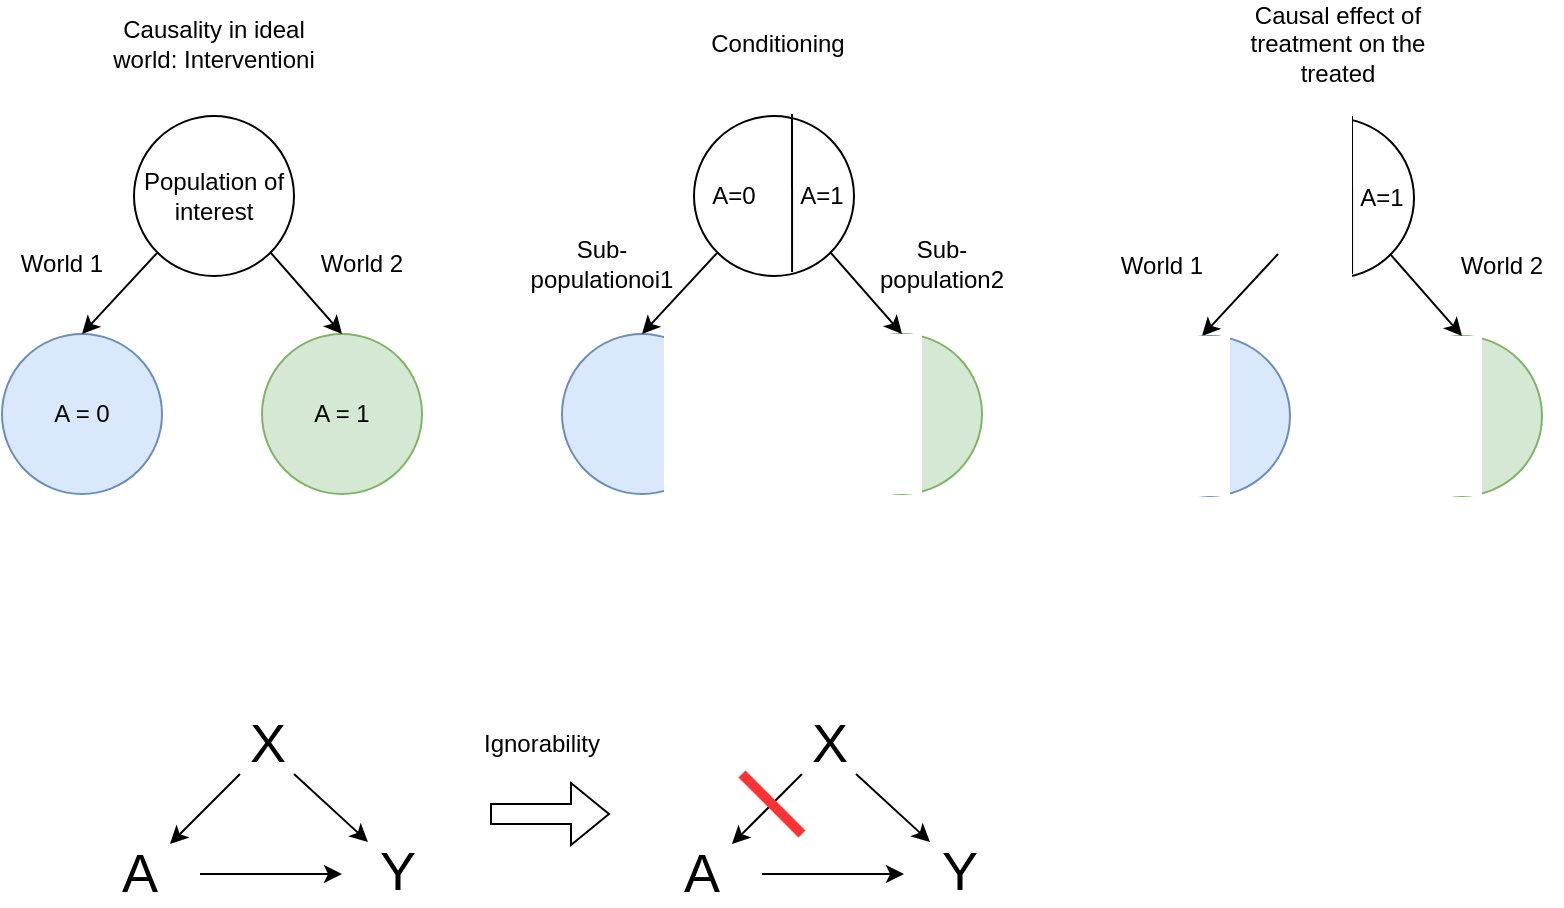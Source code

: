 <mxfile version="21.3.4" type="github">
  <diagram name="Page-1" id="tVXneqzJTudV8k4hFi3x">
    <mxGraphModel dx="643" dy="398" grid="1" gridSize="10" guides="1" tooltips="1" connect="1" arrows="1" fold="1" page="1" pageScale="1" pageWidth="827" pageHeight="1169" math="0" shadow="0">
      <root>
        <mxCell id="0" />
        <mxCell id="1" parent="0" />
        <mxCell id="omYYiKqg7hukLcuBXYqj-1" value="A = 0" style="ellipse;whiteSpace=wrap;html=1;fillColor=#dae8fc;strokeColor=#6c8ebf;" vertex="1" parent="1">
          <mxGeometry x="170" y="170" width="80" height="80" as="geometry" />
        </mxCell>
        <mxCell id="omYYiKqg7hukLcuBXYqj-2" value="A = 1" style="ellipse;whiteSpace=wrap;html=1;fillColor=#d5e8d4;strokeColor=#82b366;" vertex="1" parent="1">
          <mxGeometry x="300" y="170" width="80" height="80" as="geometry" />
        </mxCell>
        <mxCell id="omYYiKqg7hukLcuBXYqj-3" value="Population of interest" style="ellipse;whiteSpace=wrap;html=1;" vertex="1" parent="1">
          <mxGeometry x="236" y="61" width="80" height="80" as="geometry" />
        </mxCell>
        <mxCell id="omYYiKqg7hukLcuBXYqj-4" value="" style="endArrow=classic;html=1;rounded=0;exitX=1;exitY=1;exitDx=0;exitDy=0;entryX=0.5;entryY=0;entryDx=0;entryDy=0;" edge="1" parent="1" source="omYYiKqg7hukLcuBXYqj-3" target="omYYiKqg7hukLcuBXYqj-2">
          <mxGeometry width="50" height="50" relative="1" as="geometry">
            <mxPoint x="390" y="310" as="sourcePoint" />
            <mxPoint x="440" y="260" as="targetPoint" />
          </mxGeometry>
        </mxCell>
        <mxCell id="omYYiKqg7hukLcuBXYqj-5" value="" style="endArrow=classic;html=1;rounded=0;exitX=0;exitY=1;exitDx=0;exitDy=0;entryX=0.5;entryY=0;entryDx=0;entryDy=0;" edge="1" parent="1" source="omYYiKqg7hukLcuBXYqj-3" target="omYYiKqg7hukLcuBXYqj-1">
          <mxGeometry width="50" height="50" relative="1" as="geometry">
            <mxPoint x="318" y="118" as="sourcePoint" />
            <mxPoint x="338" y="182" as="targetPoint" />
          </mxGeometry>
        </mxCell>
        <mxCell id="omYYiKqg7hukLcuBXYqj-6" value="World 1" style="text;html=1;strokeColor=none;fillColor=none;align=center;verticalAlign=middle;whiteSpace=wrap;rounded=0;" vertex="1" parent="1">
          <mxGeometry x="170" y="120" width="60" height="30" as="geometry" />
        </mxCell>
        <mxCell id="omYYiKqg7hukLcuBXYqj-7" value="World 2" style="text;html=1;strokeColor=none;fillColor=none;align=center;verticalAlign=middle;whiteSpace=wrap;rounded=0;" vertex="1" parent="1">
          <mxGeometry x="320" y="120" width="60" height="30" as="geometry" />
        </mxCell>
        <mxCell id="omYYiKqg7hukLcuBXYqj-8" value="" style="ellipse;whiteSpace=wrap;html=1;fillColor=#dae8fc;strokeColor=#6c8ebf;" vertex="1" parent="1">
          <mxGeometry x="450" y="170" width="80" height="80" as="geometry" />
        </mxCell>
        <mxCell id="omYYiKqg7hukLcuBXYqj-9" value="" style="ellipse;whiteSpace=wrap;html=1;fillColor=#d5e8d4;strokeColor=#82b366;" vertex="1" parent="1">
          <mxGeometry x="580" y="170" width="80" height="80" as="geometry" />
        </mxCell>
        <mxCell id="omYYiKqg7hukLcuBXYqj-10" value="" style="ellipse;whiteSpace=wrap;html=1;" vertex="1" parent="1">
          <mxGeometry x="516" y="61" width="80" height="80" as="geometry" />
        </mxCell>
        <mxCell id="omYYiKqg7hukLcuBXYqj-11" value="" style="endArrow=classic;html=1;rounded=0;exitX=1;exitY=1;exitDx=0;exitDy=0;entryX=0.5;entryY=0;entryDx=0;entryDy=0;" edge="1" parent="1" source="omYYiKqg7hukLcuBXYqj-10" target="omYYiKqg7hukLcuBXYqj-9">
          <mxGeometry width="50" height="50" relative="1" as="geometry">
            <mxPoint x="670" y="310" as="sourcePoint" />
            <mxPoint x="720" y="260" as="targetPoint" />
          </mxGeometry>
        </mxCell>
        <mxCell id="omYYiKqg7hukLcuBXYqj-12" value="" style="endArrow=classic;html=1;rounded=0;exitX=0;exitY=1;exitDx=0;exitDy=0;entryX=0.5;entryY=0;entryDx=0;entryDy=0;" edge="1" parent="1" source="omYYiKqg7hukLcuBXYqj-10" target="omYYiKqg7hukLcuBXYqj-8">
          <mxGeometry width="50" height="50" relative="1" as="geometry">
            <mxPoint x="598" y="118" as="sourcePoint" />
            <mxPoint x="618" y="182" as="targetPoint" />
          </mxGeometry>
        </mxCell>
        <mxCell id="omYYiKqg7hukLcuBXYqj-13" value="Sub-populationoi1" style="text;html=1;strokeColor=none;fillColor=none;align=center;verticalAlign=middle;whiteSpace=wrap;rounded=0;" vertex="1" parent="1">
          <mxGeometry x="440" y="120" width="60" height="30" as="geometry" />
        </mxCell>
        <mxCell id="omYYiKqg7hukLcuBXYqj-14" value="Sub-population2" style="text;html=1;strokeColor=none;fillColor=none;align=center;verticalAlign=middle;whiteSpace=wrap;rounded=0;" vertex="1" parent="1">
          <mxGeometry x="610" y="120" width="60" height="30" as="geometry" />
        </mxCell>
        <mxCell id="omYYiKqg7hukLcuBXYqj-16" value="" style="rounded=0;whiteSpace=wrap;html=1;strokeColor=none;" vertex="1" parent="1">
          <mxGeometry x="501" y="170" width="30" height="80" as="geometry" />
        </mxCell>
        <mxCell id="omYYiKqg7hukLcuBXYqj-17" value="" style="rounded=0;whiteSpace=wrap;html=1;strokeColor=none;" vertex="1" parent="1">
          <mxGeometry x="566" y="170" width="64" height="80" as="geometry" />
        </mxCell>
        <mxCell id="omYYiKqg7hukLcuBXYqj-19" value="A=0" style="text;html=1;strokeColor=none;fillColor=none;align=center;verticalAlign=middle;whiteSpace=wrap;rounded=0;" vertex="1" parent="1">
          <mxGeometry x="506" y="86" width="60" height="30" as="geometry" />
        </mxCell>
        <mxCell id="omYYiKqg7hukLcuBXYqj-20" value="A=1" style="text;html=1;strokeColor=none;fillColor=none;align=center;verticalAlign=middle;whiteSpace=wrap;rounded=0;" vertex="1" parent="1">
          <mxGeometry x="550" y="86" width="60" height="30" as="geometry" />
        </mxCell>
        <mxCell id="omYYiKqg7hukLcuBXYqj-21" value="" style="endArrow=none;html=1;rounded=0;exitX=0.613;exitY=0.975;exitDx=0;exitDy=0;exitPerimeter=0;" edge="1" parent="1" source="omYYiKqg7hukLcuBXYqj-10">
          <mxGeometry width="50" height="50" relative="1" as="geometry">
            <mxPoint x="565" y="130" as="sourcePoint" />
            <mxPoint x="565" y="60" as="targetPoint" />
          </mxGeometry>
        </mxCell>
        <mxCell id="omYYiKqg7hukLcuBXYqj-23" value="" style="ellipse;whiteSpace=wrap;html=1;fillColor=#d5e8d4;strokeColor=#82b366;" vertex="1" parent="1">
          <mxGeometry x="860" y="171" width="80" height="80" as="geometry" />
        </mxCell>
        <mxCell id="omYYiKqg7hukLcuBXYqj-24" value="" style="ellipse;whiteSpace=wrap;html=1;" vertex="1" parent="1">
          <mxGeometry x="796" y="62" width="80" height="80" as="geometry" />
        </mxCell>
        <mxCell id="omYYiKqg7hukLcuBXYqj-25" value="" style="endArrow=classic;html=1;rounded=0;exitX=1;exitY=1;exitDx=0;exitDy=0;entryX=0.5;entryY=0;entryDx=0;entryDy=0;" edge="1" parent="1" source="omYYiKqg7hukLcuBXYqj-24" target="omYYiKqg7hukLcuBXYqj-23">
          <mxGeometry width="50" height="50" relative="1" as="geometry">
            <mxPoint x="950" y="311" as="sourcePoint" />
            <mxPoint x="1000" y="261" as="targetPoint" />
          </mxGeometry>
        </mxCell>
        <mxCell id="omYYiKqg7hukLcuBXYqj-27" value="World 1" style="text;html=1;strokeColor=none;fillColor=none;align=center;verticalAlign=middle;whiteSpace=wrap;rounded=0;" vertex="1" parent="1">
          <mxGeometry x="720" y="121" width="60" height="30" as="geometry" />
        </mxCell>
        <mxCell id="omYYiKqg7hukLcuBXYqj-28" value="World 2" style="text;html=1;strokeColor=none;fillColor=none;align=center;verticalAlign=middle;whiteSpace=wrap;rounded=0;" vertex="1" parent="1">
          <mxGeometry x="890" y="121" width="60" height="30" as="geometry" />
        </mxCell>
        <mxCell id="omYYiKqg7hukLcuBXYqj-29" value="" style="rounded=0;whiteSpace=wrap;html=1;strokeColor=none;" vertex="1" parent="1">
          <mxGeometry x="781" y="171" width="30" height="80" as="geometry" />
        </mxCell>
        <mxCell id="omYYiKqg7hukLcuBXYqj-30" value="" style="rounded=0;whiteSpace=wrap;html=1;strokeColor=none;" vertex="1" parent="1">
          <mxGeometry x="846" y="171" width="64" height="80" as="geometry" />
        </mxCell>
        <mxCell id="omYYiKqg7hukLcuBXYqj-31" value="A=0" style="text;html=1;strokeColor=none;fillColor=none;align=center;verticalAlign=middle;whiteSpace=wrap;rounded=0;" vertex="1" parent="1">
          <mxGeometry x="786" y="87" width="60" height="30" as="geometry" />
        </mxCell>
        <mxCell id="omYYiKqg7hukLcuBXYqj-32" value="A=1" style="text;html=1;strokeColor=none;fillColor=none;align=center;verticalAlign=middle;whiteSpace=wrap;rounded=0;" vertex="1" parent="1">
          <mxGeometry x="830" y="87" width="60" height="30" as="geometry" />
        </mxCell>
        <mxCell id="omYYiKqg7hukLcuBXYqj-33" value="" style="endArrow=none;html=1;rounded=0;exitX=0.613;exitY=0.975;exitDx=0;exitDy=0;exitPerimeter=0;" edge="1" parent="1" source="omYYiKqg7hukLcuBXYqj-24">
          <mxGeometry width="50" height="50" relative="1" as="geometry">
            <mxPoint x="845" y="131" as="sourcePoint" />
            <mxPoint x="845" y="61" as="targetPoint" />
          </mxGeometry>
        </mxCell>
        <mxCell id="omYYiKqg7hukLcuBXYqj-34" value="" style="rounded=0;whiteSpace=wrap;html=1;strokeColor=none;" vertex="1" parent="1">
          <mxGeometry x="790" y="60" width="55" height="85" as="geometry" />
        </mxCell>
        <mxCell id="omYYiKqg7hukLcuBXYqj-35" value="" style="endArrow=classic;html=1;rounded=0;exitX=0;exitY=1;exitDx=0;exitDy=0;entryX=0.5;entryY=0;entryDx=0;entryDy=0;" edge="1" parent="1">
          <mxGeometry width="50" height="50" relative="1" as="geometry">
            <mxPoint x="808" y="130" as="sourcePoint" />
            <mxPoint x="770" y="171" as="targetPoint" />
          </mxGeometry>
        </mxCell>
        <mxCell id="omYYiKqg7hukLcuBXYqj-36" value="" style="ellipse;whiteSpace=wrap;html=1;fillColor=#dae8fc;strokeColor=#6c8ebf;" vertex="1" parent="1">
          <mxGeometry x="734" y="171" width="80" height="80" as="geometry" />
        </mxCell>
        <mxCell id="omYYiKqg7hukLcuBXYqj-37" value="" style="rounded=0;whiteSpace=wrap;html=1;strokeColor=none;" vertex="1" parent="1">
          <mxGeometry x="720" y="171" width="64" height="80" as="geometry" />
        </mxCell>
        <mxCell id="omYYiKqg7hukLcuBXYqj-38" value="Causality in ideal world: Interventioni" style="text;html=1;strokeColor=none;fillColor=none;align=center;verticalAlign=middle;whiteSpace=wrap;rounded=0;" vertex="1" parent="1">
          <mxGeometry x="224" y="10" width="104" height="30" as="geometry" />
        </mxCell>
        <mxCell id="omYYiKqg7hukLcuBXYqj-39" value="Conditioning" style="text;html=1;strokeColor=none;fillColor=none;align=center;verticalAlign=middle;whiteSpace=wrap;rounded=0;" vertex="1" parent="1">
          <mxGeometry x="506" y="5" width="104" height="40" as="geometry" />
        </mxCell>
        <mxCell id="omYYiKqg7hukLcuBXYqj-40" value="Causal effect of treatment on the treated" style="text;html=1;strokeColor=none;fillColor=none;align=center;verticalAlign=middle;whiteSpace=wrap;rounded=0;" vertex="1" parent="1">
          <mxGeometry x="786" y="5" width="104" height="40" as="geometry" />
        </mxCell>
        <mxCell id="omYYiKqg7hukLcuBXYqj-42" value="" style="endArrow=classic;html=1;rounded=0;entryX=0.25;entryY=0;entryDx=0;entryDy=0;" edge="1" parent="1" target="omYYiKqg7hukLcuBXYqj-46">
          <mxGeometry width="50" height="50" relative="1" as="geometry">
            <mxPoint x="316" y="390" as="sourcePoint" />
            <mxPoint x="366" y="440" as="targetPoint" />
          </mxGeometry>
        </mxCell>
        <mxCell id="omYYiKqg7hukLcuBXYqj-43" value="" style="endArrow=classic;html=1;rounded=0;" edge="1" parent="1" target="omYYiKqg7hukLcuBXYqj-44">
          <mxGeometry width="50" height="50" relative="1" as="geometry">
            <mxPoint x="289" y="390" as="sourcePoint" />
            <mxPoint x="239" y="440" as="targetPoint" />
          </mxGeometry>
        </mxCell>
        <mxCell id="omYYiKqg7hukLcuBXYqj-44" value="A" style="text;html=1;strokeColor=none;fillColor=none;align=center;verticalAlign=middle;whiteSpace=wrap;rounded=0;fontSize=27;" vertex="1" parent="1">
          <mxGeometry x="209" y="425" width="60" height="30" as="geometry" />
        </mxCell>
        <mxCell id="omYYiKqg7hukLcuBXYqj-45" value="X" style="text;html=1;strokeColor=none;fillColor=none;align=center;verticalAlign=middle;whiteSpace=wrap;rounded=0;fontSize=27;" vertex="1" parent="1">
          <mxGeometry x="273" y="360" width="60" height="30" as="geometry" />
        </mxCell>
        <mxCell id="omYYiKqg7hukLcuBXYqj-46" value="Y" style="text;html=1;strokeColor=none;fillColor=none;align=center;verticalAlign=middle;whiteSpace=wrap;rounded=0;fontSize=27;" vertex="1" parent="1">
          <mxGeometry x="338" y="424" width="60" height="30" as="geometry" />
        </mxCell>
        <mxCell id="omYYiKqg7hukLcuBXYqj-47" value="" style="endArrow=classic;html=1;rounded=0;" edge="1" parent="1">
          <mxGeometry width="50" height="50" relative="1" as="geometry">
            <mxPoint x="269" y="440" as="sourcePoint" />
            <mxPoint x="340" y="440" as="targetPoint" />
          </mxGeometry>
        </mxCell>
        <mxCell id="omYYiKqg7hukLcuBXYqj-48" value="" style="shape=flexArrow;endArrow=classic;html=1;rounded=0;" edge="1" parent="1">
          <mxGeometry width="50" height="50" relative="1" as="geometry">
            <mxPoint x="414" y="410" as="sourcePoint" />
            <mxPoint x="474" y="410" as="targetPoint" />
          </mxGeometry>
        </mxCell>
        <mxCell id="omYYiKqg7hukLcuBXYqj-49" value="" style="endArrow=classic;html=1;rounded=0;entryX=0.25;entryY=0;entryDx=0;entryDy=0;" edge="1" parent="1" target="omYYiKqg7hukLcuBXYqj-53">
          <mxGeometry width="50" height="50" relative="1" as="geometry">
            <mxPoint x="597" y="390" as="sourcePoint" />
            <mxPoint x="647" y="440" as="targetPoint" />
          </mxGeometry>
        </mxCell>
        <mxCell id="omYYiKqg7hukLcuBXYqj-50" value="" style="endArrow=classic;html=1;rounded=0;" edge="1" parent="1" target="omYYiKqg7hukLcuBXYqj-51">
          <mxGeometry width="50" height="50" relative="1" as="geometry">
            <mxPoint x="570" y="390" as="sourcePoint" />
            <mxPoint x="520" y="440" as="targetPoint" />
          </mxGeometry>
        </mxCell>
        <mxCell id="omYYiKqg7hukLcuBXYqj-51" value="A" style="text;html=1;strokeColor=none;fillColor=none;align=center;verticalAlign=middle;whiteSpace=wrap;rounded=0;fontSize=27;" vertex="1" parent="1">
          <mxGeometry x="490" y="425" width="60" height="30" as="geometry" />
        </mxCell>
        <mxCell id="omYYiKqg7hukLcuBXYqj-52" value="X" style="text;html=1;strokeColor=none;fillColor=none;align=center;verticalAlign=middle;whiteSpace=wrap;rounded=0;fontSize=27;" vertex="1" parent="1">
          <mxGeometry x="554" y="360" width="60" height="30" as="geometry" />
        </mxCell>
        <mxCell id="omYYiKqg7hukLcuBXYqj-53" value="Y" style="text;html=1;strokeColor=none;fillColor=none;align=center;verticalAlign=middle;whiteSpace=wrap;rounded=0;fontSize=27;" vertex="1" parent="1">
          <mxGeometry x="619" y="424" width="60" height="30" as="geometry" />
        </mxCell>
        <mxCell id="omYYiKqg7hukLcuBXYqj-54" value="" style="endArrow=classic;html=1;rounded=0;" edge="1" parent="1">
          <mxGeometry width="50" height="50" relative="1" as="geometry">
            <mxPoint x="550" y="440" as="sourcePoint" />
            <mxPoint x="621" y="440" as="targetPoint" />
          </mxGeometry>
        </mxCell>
        <mxCell id="omYYiKqg7hukLcuBXYqj-56" value="" style="endArrow=none;html=1;rounded=0;fillColor=#f8cecc;strokeColor=#FF3333;strokeWidth=5;" edge="1" parent="1">
          <mxGeometry width="50" height="50" relative="1" as="geometry">
            <mxPoint x="570" y="420" as="sourcePoint" />
            <mxPoint x="540" y="390" as="targetPoint" />
          </mxGeometry>
        </mxCell>
        <mxCell id="omYYiKqg7hukLcuBXYqj-58" value="Ignorability" style="text;html=1;strokeColor=none;fillColor=none;align=center;verticalAlign=middle;whiteSpace=wrap;rounded=0;" vertex="1" parent="1">
          <mxGeometry x="410" y="360" width="60" height="30" as="geometry" />
        </mxCell>
      </root>
    </mxGraphModel>
  </diagram>
</mxfile>
